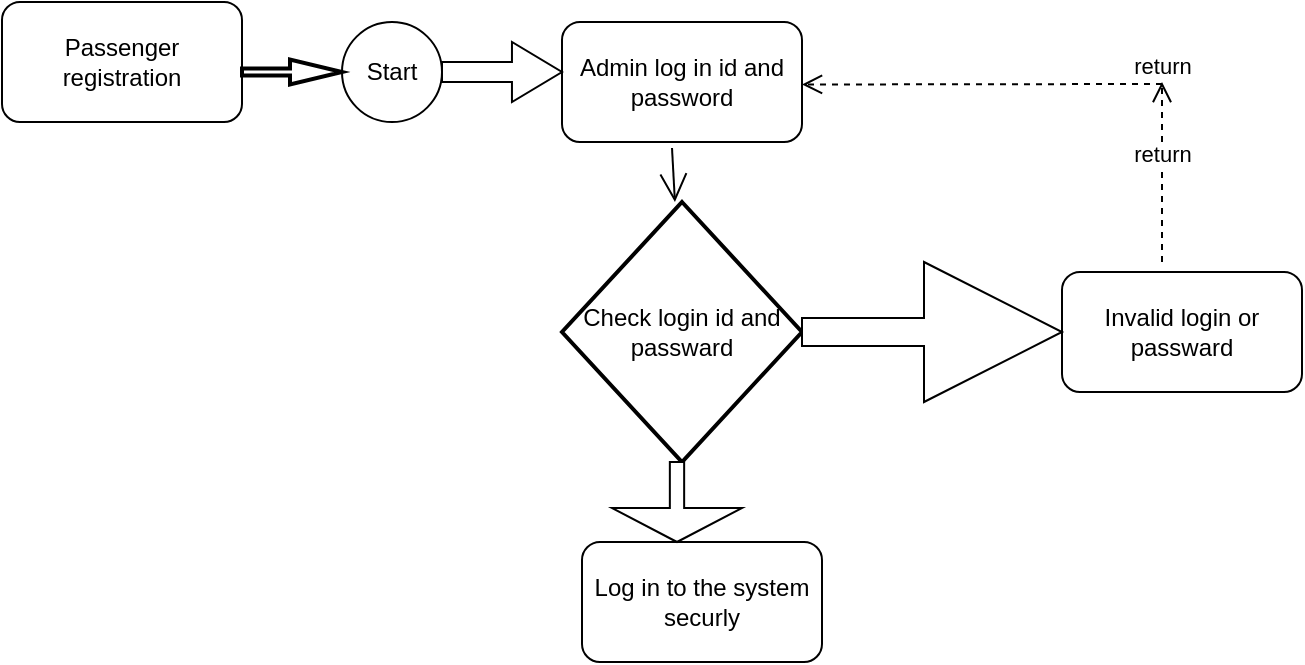 <mxfile version="14.7.3" type="github"><diagram id="5rJiMWh66vPqammkeby8" name="Page-1"><mxGraphModel dx="868" dy="1620" grid="1" gridSize="10" guides="1" tooltips="1" connect="1" arrows="1" fold="1" page="1" pageScale="1" pageWidth="850" pageHeight="1100" math="0" shadow="0"><root><object label="" id="0"><mxCell/></object><mxCell id="1" parent="0"/><mxCell id="O76FY2TKSF_6A7L15eiB-1" value="Admin log in id and password" style="rounded=1;whiteSpace=wrap;html=1;" parent="1" vertex="1"><mxGeometry x="310" y="-640" width="120" height="60" as="geometry"/></mxCell><mxCell id="lnQvTjlTlgmnOYPZikX0-1" value="Start" style="ellipse;whiteSpace=wrap;html=1;aspect=fixed;" vertex="1" parent="1"><mxGeometry x="200" y="-640" width="50" height="50" as="geometry"/></mxCell><mxCell id="lnQvTjlTlgmnOYPZikX0-2" value="Passenger registration" style="rounded=1;whiteSpace=wrap;html=1;" vertex="1" parent="1"><mxGeometry x="30" y="-650" width="120" height="60" as="geometry"/></mxCell><mxCell id="lnQvTjlTlgmnOYPZikX0-3" value="" style="verticalLabelPosition=bottom;verticalAlign=top;html=1;strokeWidth=2;shape=mxgraph.arrows2.arrow;dy=0.72;dx=26;notch=0;" vertex="1" parent="1"><mxGeometry x="150" y="-621.25" width="50" height="12.5" as="geometry"/></mxCell><mxCell id="lnQvTjlTlgmnOYPZikX0-9" value="" style="shape=singleArrow;whiteSpace=wrap;html=1;arrowWidth=0.333;arrowSize=0.417;" vertex="1" parent="1"><mxGeometry x="250" y="-630" width="60" height="30" as="geometry"/></mxCell><mxCell id="lnQvTjlTlgmnOYPZikX0-10" value="Check login id and passward" style="strokeWidth=2;html=1;shape=mxgraph.flowchart.decision;whiteSpace=wrap;" vertex="1" parent="1"><mxGeometry x="310" y="-550" width="120" height="130" as="geometry"/></mxCell><mxCell id="lnQvTjlTlgmnOYPZikX0-12" value="" style="endArrow=open;endFill=1;endSize=12;html=1;" edge="1" parent="1" target="lnQvTjlTlgmnOYPZikX0-10"><mxGeometry width="160" relative="1" as="geometry"><mxPoint x="365" y="-577" as="sourcePoint"/><mxPoint x="500" y="-570" as="targetPoint"/><Array as="points"/></mxGeometry></mxCell><mxCell id="lnQvTjlTlgmnOYPZikX0-13" value="Invalid login or passward" style="rounded=1;whiteSpace=wrap;html=1;" vertex="1" parent="1"><mxGeometry x="560" y="-515" width="120" height="60" as="geometry"/></mxCell><mxCell id="lnQvTjlTlgmnOYPZikX0-14" value="" style="html=1;shadow=0;dashed=0;align=center;verticalAlign=middle;shape=mxgraph.arrows2.arrow;dy=0.8;dx=69;notch=0;" vertex="1" parent="1"><mxGeometry x="430" y="-520" width="130" height="70" as="geometry"/></mxCell><mxCell id="lnQvTjlTlgmnOYPZikX0-17" value="return" style="html=1;verticalAlign=bottom;endArrow=open;dashed=1;endSize=8;" edge="1" parent="1"><mxGeometry x="-1" relative="1" as="geometry"><mxPoint x="610" y="-609" as="sourcePoint"/><mxPoint x="430" y="-608.75" as="targetPoint"/><Array as="points"/><mxPoint as="offset"/></mxGeometry></mxCell><mxCell id="lnQvTjlTlgmnOYPZikX0-18" value="return" style="html=1;verticalAlign=bottom;endArrow=open;dashed=1;endSize=8;" edge="1" parent="1"><mxGeometry relative="1" as="geometry"><mxPoint x="610" y="-520" as="sourcePoint"/><mxPoint x="610" y="-610" as="targetPoint"/></mxGeometry></mxCell><mxCell id="lnQvTjlTlgmnOYPZikX0-19" value="Log in to the system securly" style="rounded=1;whiteSpace=wrap;html=1;" vertex="1" parent="1"><mxGeometry x="320" y="-380" width="120" height="60" as="geometry"/></mxCell><mxCell id="lnQvTjlTlgmnOYPZikX0-20" value="" style="html=1;shadow=0;dashed=0;align=center;verticalAlign=middle;shape=mxgraph.arrows2.arrow;dy=0.89;dx=17;direction=south;notch=0;" vertex="1" parent="1"><mxGeometry x="335" y="-420" width="65" height="40" as="geometry"/></mxCell></root></mxGraphModel></diagram></mxfile>